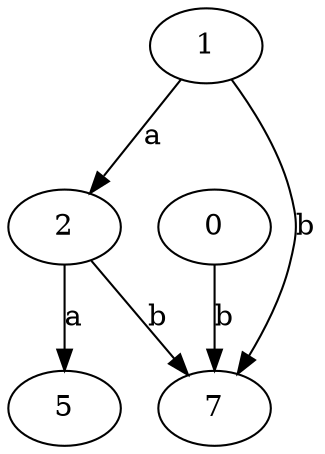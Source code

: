 strict digraph  {
2;
5;
0;
1;
7;
2 -> 5  [label=a];
2 -> 7  [label=b];
0 -> 7  [label=b];
1 -> 2  [label=a];
1 -> 7  [label=b];
}
